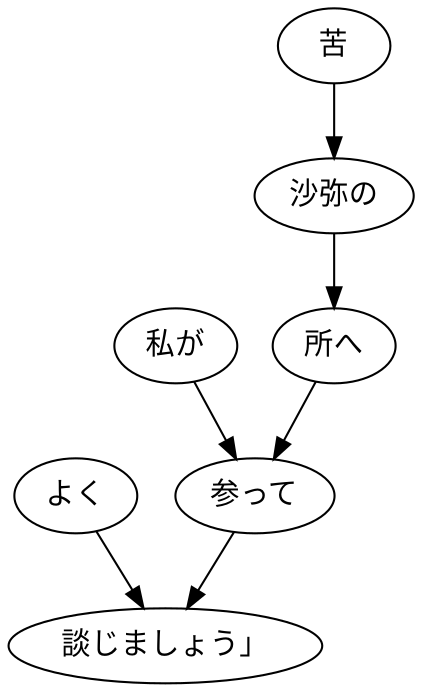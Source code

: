 digraph graph2173 {
	node0 [label="よく"];
	node1 [label="私が"];
	node2 [label="苦"];
	node3 [label="沙弥の"];
	node4 [label="所へ"];
	node5 [label="参って"];
	node6 [label="談じましょう」"];
	node0 -> node6;
	node1 -> node5;
	node2 -> node3;
	node3 -> node4;
	node4 -> node5;
	node5 -> node6;
}
